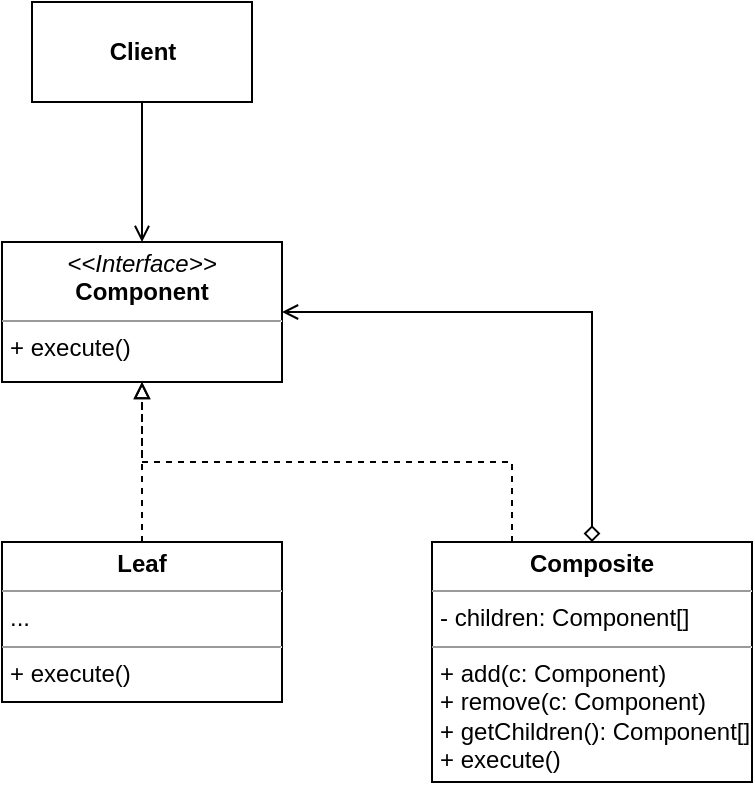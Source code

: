 <mxfile version="20.8.10" type="device"><diagram name="Page-1" id="pc2JG33_Ixrmm2n-dTcH"><mxGraphModel dx="714" dy="777" grid="1" gridSize="10" guides="1" tooltips="1" connect="1" arrows="1" fold="1" page="1" pageScale="1" pageWidth="827" pageHeight="1169" math="0" shadow="0"><root><mxCell id="0"/><mxCell id="1" parent="0"/><mxCell id="MNEFQJHjHgMRq56MEqCy-2" value="&lt;p style=&quot;margin:0px;margin-top:4px;text-align:center;&quot;&gt;&lt;i&gt;&amp;lt;&amp;lt;Interface&amp;gt;&amp;gt;&lt;/i&gt;&lt;br&gt;&lt;b&gt;Component&lt;/b&gt;&lt;/p&gt;&lt;hr size=&quot;1&quot;&gt;&lt;p style=&quot;margin:0px;margin-left:4px;&quot;&gt;+ execute()&lt;br&gt;&lt;/p&gt;" style="verticalAlign=top;align=left;overflow=fill;fontSize=12;fontFamily=Helvetica;html=1;" vertex="1" parent="1"><mxGeometry x="65" y="280" width="140" height="70" as="geometry"/></mxCell><mxCell id="MNEFQJHjHgMRq56MEqCy-9" style="edgeStyle=orthogonalEdgeStyle;rounded=0;orthogonalLoop=1;jettySize=auto;html=1;exitX=0.5;exitY=0;exitDx=0;exitDy=0;entryX=0.5;entryY=1;entryDx=0;entryDy=0;endArrow=block;endFill=0;dashed=1;" edge="1" parent="1" source="MNEFQJHjHgMRq56MEqCy-3" target="MNEFQJHjHgMRq56MEqCy-2"><mxGeometry relative="1" as="geometry"/></mxCell><mxCell id="MNEFQJHjHgMRq56MEqCy-3" value="&lt;p style=&quot;margin:0px;margin-top:4px;text-align:center;&quot;&gt;&lt;b&gt;Leaf&lt;/b&gt;&lt;/p&gt;&lt;hr size=&quot;1&quot;&gt;&lt;p style=&quot;margin:0px;margin-left:4px;&quot;&gt;...&lt;/p&gt;&lt;hr size=&quot;1&quot;&gt;&lt;p style=&quot;margin:0px;margin-left:4px;&quot;&gt;+ execute()&lt;/p&gt;" style="verticalAlign=top;align=left;overflow=fill;fontSize=12;fontFamily=Helvetica;html=1;" vertex="1" parent="1"><mxGeometry x="65" y="430" width="140" height="80" as="geometry"/></mxCell><mxCell id="MNEFQJHjHgMRq56MEqCy-8" style="edgeStyle=orthogonalEdgeStyle;rounded=0;orthogonalLoop=1;jettySize=auto;html=1;exitX=0.5;exitY=0;exitDx=0;exitDy=0;entryX=1;entryY=0.5;entryDx=0;entryDy=0;endArrow=open;endFill=0;startArrow=diamond;startFill=0;" edge="1" parent="1" source="MNEFQJHjHgMRq56MEqCy-5" target="MNEFQJHjHgMRq56MEqCy-2"><mxGeometry relative="1" as="geometry"/></mxCell><mxCell id="MNEFQJHjHgMRq56MEqCy-11" style="edgeStyle=orthogonalEdgeStyle;rounded=0;orthogonalLoop=1;jettySize=auto;html=1;exitX=0.25;exitY=0;exitDx=0;exitDy=0;entryX=0.5;entryY=1;entryDx=0;entryDy=0;endArrow=block;endFill=0;dashed=1;" edge="1" parent="1" source="MNEFQJHjHgMRq56MEqCy-5" target="MNEFQJHjHgMRq56MEqCy-2"><mxGeometry relative="1" as="geometry"/></mxCell><mxCell id="MNEFQJHjHgMRq56MEqCy-5" value="&lt;p style=&quot;margin:0px;margin-top:4px;text-align:center;&quot;&gt;&lt;b&gt;Composite&lt;/b&gt;&lt;/p&gt;&lt;hr size=&quot;1&quot;&gt;&lt;p style=&quot;margin:0px;margin-left:4px;&quot;&gt;- children: Component[]&lt;/p&gt;&lt;hr size=&quot;1&quot;&gt;&lt;p style=&quot;margin:0px;margin-left:4px;&quot;&gt;+ add(c: Component)&lt;/p&gt;&lt;p style=&quot;margin:0px;margin-left:4px;&quot;&gt;+ remove(c: Component)&lt;/p&gt;&lt;p style=&quot;margin:0px;margin-left:4px;&quot;&gt;+ getChildren(): Component[]&lt;/p&gt;&lt;p style=&quot;margin:0px;margin-left:4px;&quot;&gt;+ execute()&lt;/p&gt;" style="verticalAlign=top;align=left;overflow=fill;fontSize=12;fontFamily=Helvetica;html=1;" vertex="1" parent="1"><mxGeometry x="280" y="430" width="160" height="120" as="geometry"/></mxCell><mxCell id="MNEFQJHjHgMRq56MEqCy-7" style="edgeStyle=orthogonalEdgeStyle;rounded=0;orthogonalLoop=1;jettySize=auto;html=1;exitX=0.5;exitY=1;exitDx=0;exitDy=0;endArrow=open;endFill=0;" edge="1" parent="1" source="MNEFQJHjHgMRq56MEqCy-6" target="MNEFQJHjHgMRq56MEqCy-2"><mxGeometry relative="1" as="geometry"/></mxCell><mxCell id="MNEFQJHjHgMRq56MEqCy-6" value="&lt;b&gt;Client&lt;/b&gt;" style="html=1;" vertex="1" parent="1"><mxGeometry x="80" y="160" width="110" height="50" as="geometry"/></mxCell></root></mxGraphModel></diagram></mxfile>